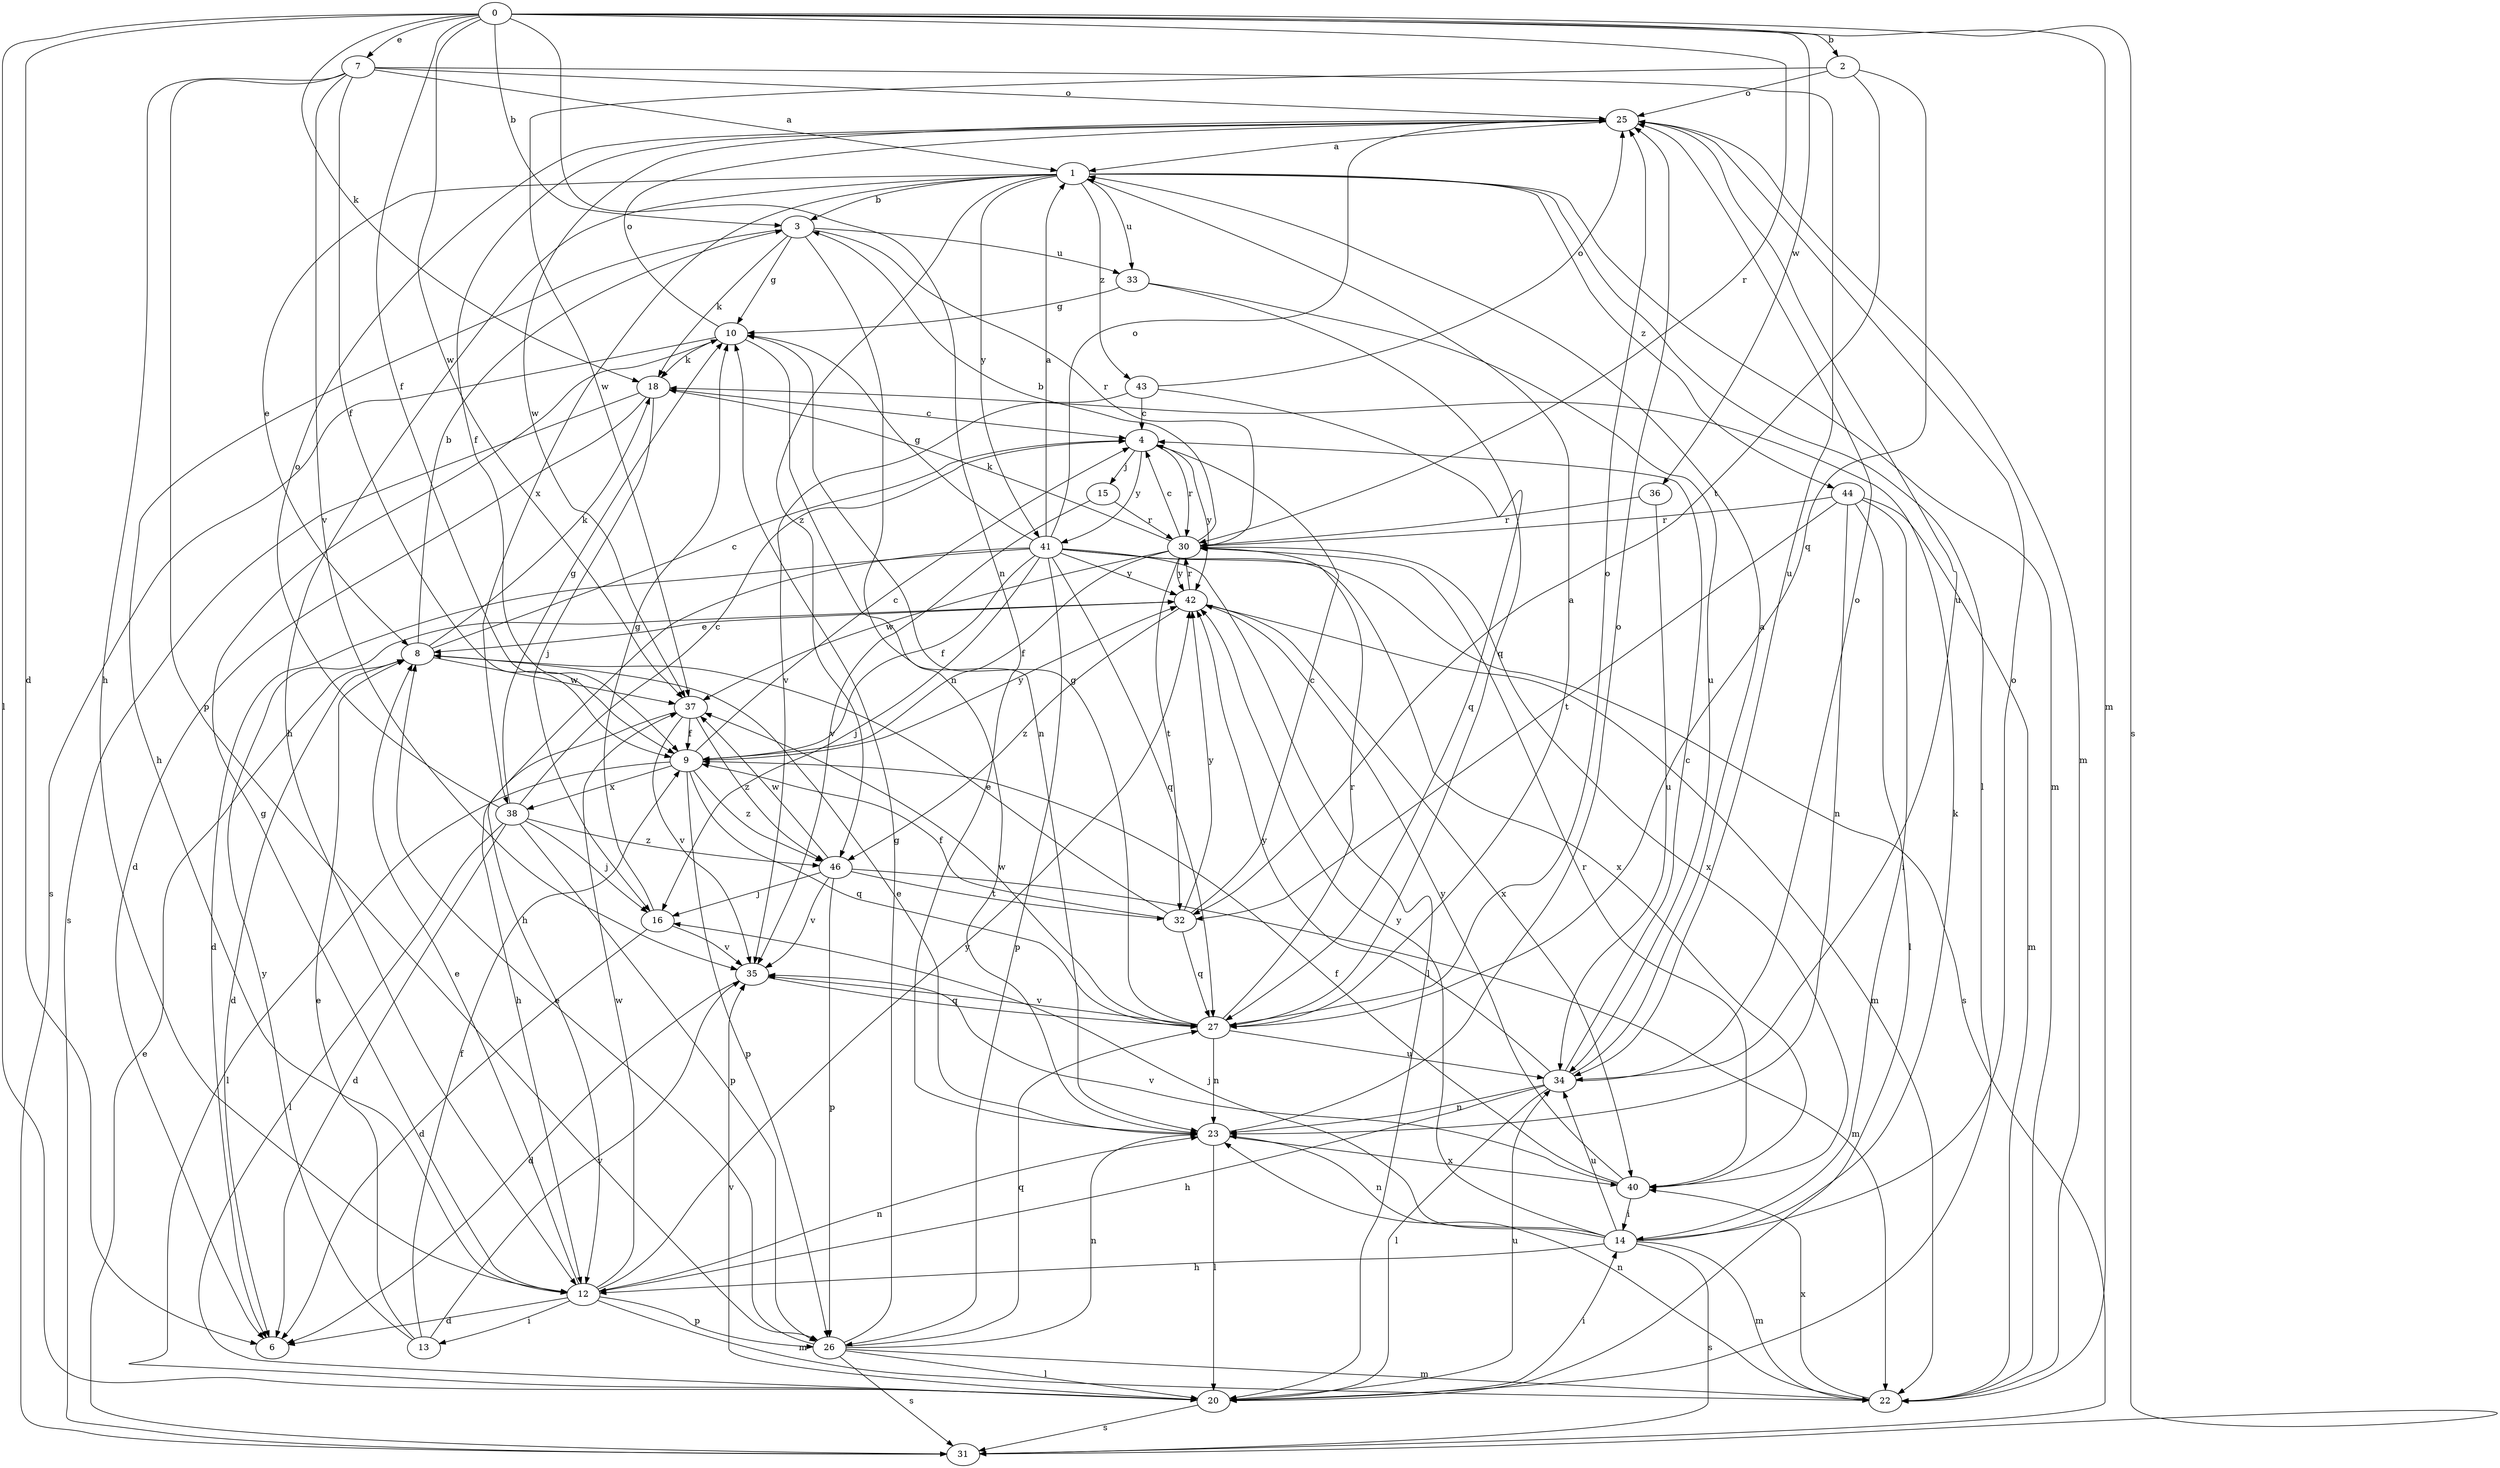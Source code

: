 strict digraph  {
0;
1;
2;
3;
4;
6;
7;
8;
9;
10;
12;
13;
14;
15;
16;
18;
20;
22;
23;
25;
26;
27;
30;
31;
32;
33;
34;
35;
36;
37;
38;
40;
41;
42;
43;
44;
46;
0 -> 2  [label=b];
0 -> 3  [label=b];
0 -> 6  [label=d];
0 -> 7  [label=e];
0 -> 9  [label=f];
0 -> 18  [label=k];
0 -> 20  [label=l];
0 -> 22  [label=m];
0 -> 23  [label=n];
0 -> 30  [label=r];
0 -> 31  [label=s];
0 -> 36  [label=w];
0 -> 37  [label=w];
1 -> 3  [label=b];
1 -> 8  [label=e];
1 -> 12  [label=h];
1 -> 20  [label=l];
1 -> 22  [label=m];
1 -> 33  [label=u];
1 -> 38  [label=x];
1 -> 41  [label=y];
1 -> 43  [label=z];
1 -> 44  [label=z];
1 -> 46  [label=z];
2 -> 25  [label=o];
2 -> 27  [label=q];
2 -> 32  [label=t];
2 -> 37  [label=w];
3 -> 10  [label=g];
3 -> 12  [label=h];
3 -> 18  [label=k];
3 -> 23  [label=n];
3 -> 30  [label=r];
3 -> 33  [label=u];
4 -> 15  [label=j];
4 -> 30  [label=r];
4 -> 41  [label=y];
4 -> 42  [label=y];
7 -> 1  [label=a];
7 -> 9  [label=f];
7 -> 12  [label=h];
7 -> 25  [label=o];
7 -> 26  [label=p];
7 -> 34  [label=u];
7 -> 35  [label=v];
8 -> 3  [label=b];
8 -> 4  [label=c];
8 -> 6  [label=d];
8 -> 18  [label=k];
8 -> 37  [label=w];
9 -> 4  [label=c];
9 -> 20  [label=l];
9 -> 26  [label=p];
9 -> 27  [label=q];
9 -> 38  [label=x];
9 -> 42  [label=y];
9 -> 46  [label=z];
10 -> 18  [label=k];
10 -> 23  [label=n];
10 -> 25  [label=o];
10 -> 31  [label=s];
12 -> 6  [label=d];
12 -> 8  [label=e];
12 -> 10  [label=g];
12 -> 13  [label=i];
12 -> 22  [label=m];
12 -> 23  [label=n];
12 -> 26  [label=p];
12 -> 37  [label=w];
12 -> 42  [label=y];
13 -> 8  [label=e];
13 -> 9  [label=f];
13 -> 35  [label=v];
13 -> 42  [label=y];
14 -> 12  [label=h];
14 -> 16  [label=j];
14 -> 18  [label=k];
14 -> 22  [label=m];
14 -> 23  [label=n];
14 -> 25  [label=o];
14 -> 31  [label=s];
14 -> 34  [label=u];
14 -> 42  [label=y];
15 -> 30  [label=r];
15 -> 35  [label=v];
16 -> 6  [label=d];
16 -> 10  [label=g];
16 -> 35  [label=v];
18 -> 4  [label=c];
18 -> 6  [label=d];
18 -> 16  [label=j];
18 -> 31  [label=s];
20 -> 14  [label=i];
20 -> 31  [label=s];
20 -> 34  [label=u];
20 -> 35  [label=v];
22 -> 23  [label=n];
22 -> 40  [label=x];
23 -> 8  [label=e];
23 -> 20  [label=l];
23 -> 25  [label=o];
23 -> 40  [label=x];
25 -> 1  [label=a];
25 -> 9  [label=f];
25 -> 22  [label=m];
25 -> 34  [label=u];
25 -> 37  [label=w];
26 -> 8  [label=e];
26 -> 10  [label=g];
26 -> 20  [label=l];
26 -> 22  [label=m];
26 -> 23  [label=n];
26 -> 27  [label=q];
26 -> 31  [label=s];
27 -> 1  [label=a];
27 -> 10  [label=g];
27 -> 23  [label=n];
27 -> 25  [label=o];
27 -> 30  [label=r];
27 -> 34  [label=u];
27 -> 35  [label=v];
27 -> 37  [label=w];
30 -> 3  [label=b];
30 -> 4  [label=c];
30 -> 9  [label=f];
30 -> 18  [label=k];
30 -> 32  [label=t];
30 -> 37  [label=w];
30 -> 40  [label=x];
30 -> 42  [label=y];
31 -> 8  [label=e];
32 -> 4  [label=c];
32 -> 8  [label=e];
32 -> 9  [label=f];
32 -> 27  [label=q];
32 -> 42  [label=y];
33 -> 10  [label=g];
33 -> 27  [label=q];
33 -> 34  [label=u];
34 -> 1  [label=a];
34 -> 4  [label=c];
34 -> 12  [label=h];
34 -> 20  [label=l];
34 -> 23  [label=n];
34 -> 25  [label=o];
34 -> 42  [label=y];
35 -> 6  [label=d];
35 -> 27  [label=q];
36 -> 30  [label=r];
36 -> 34  [label=u];
37 -> 9  [label=f];
37 -> 12  [label=h];
37 -> 35  [label=v];
37 -> 46  [label=z];
38 -> 4  [label=c];
38 -> 6  [label=d];
38 -> 10  [label=g];
38 -> 16  [label=j];
38 -> 20  [label=l];
38 -> 25  [label=o];
38 -> 26  [label=p];
38 -> 46  [label=z];
40 -> 9  [label=f];
40 -> 14  [label=i];
40 -> 30  [label=r];
40 -> 35  [label=v];
40 -> 42  [label=y];
41 -> 1  [label=a];
41 -> 6  [label=d];
41 -> 9  [label=f];
41 -> 10  [label=g];
41 -> 12  [label=h];
41 -> 16  [label=j];
41 -> 20  [label=l];
41 -> 25  [label=o];
41 -> 26  [label=p];
41 -> 27  [label=q];
41 -> 31  [label=s];
41 -> 40  [label=x];
41 -> 42  [label=y];
42 -> 8  [label=e];
42 -> 22  [label=m];
42 -> 30  [label=r];
42 -> 40  [label=x];
42 -> 46  [label=z];
43 -> 4  [label=c];
43 -> 25  [label=o];
43 -> 27  [label=q];
43 -> 35  [label=v];
44 -> 14  [label=i];
44 -> 20  [label=l];
44 -> 22  [label=m];
44 -> 23  [label=n];
44 -> 30  [label=r];
44 -> 32  [label=t];
46 -> 16  [label=j];
46 -> 22  [label=m];
46 -> 26  [label=p];
46 -> 32  [label=t];
46 -> 35  [label=v];
46 -> 37  [label=w];
}
